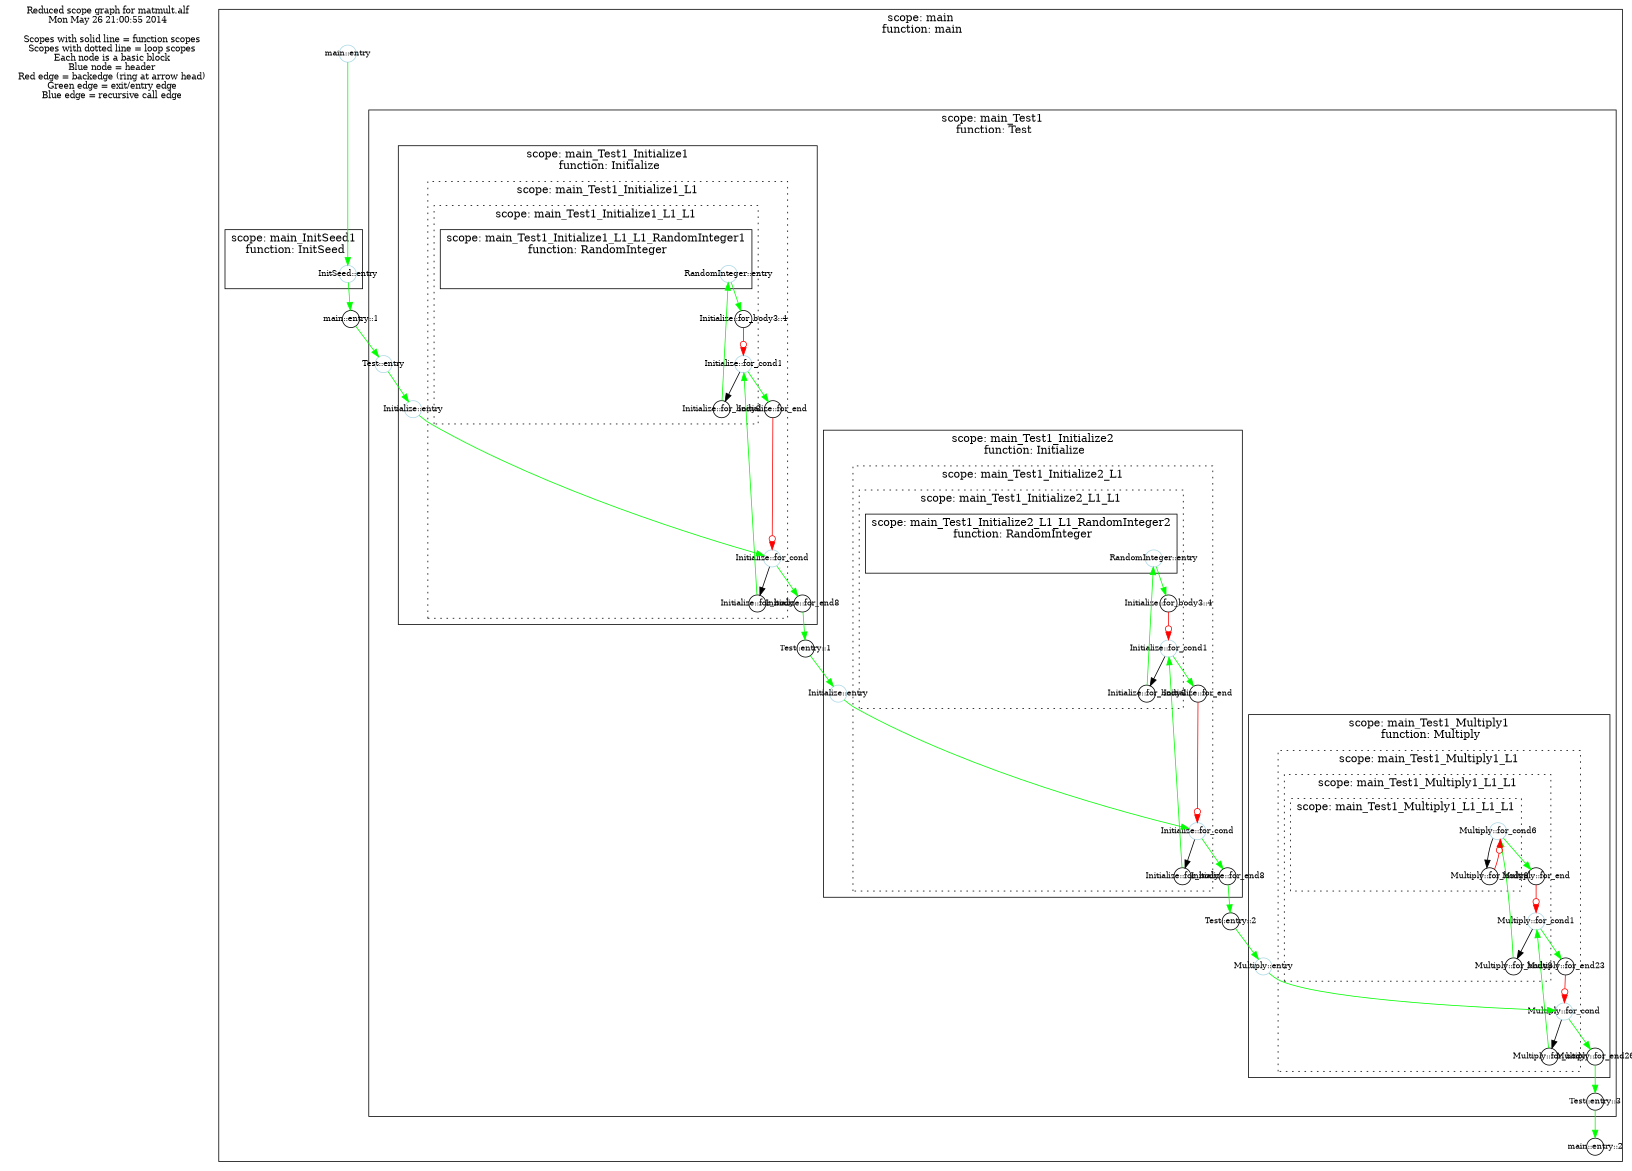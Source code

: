 digraph "" {
   size="11.4,7.8";
   rankdir=TB;
   center=1;
   rotate=0;
   {
   node [shape=plaintext, fontsize=11];
   "Reduced scope graph for matmult.alf\nMon May 26 21:00:55 2014\n\n   Scopes with solid line = function scopes\n   Scopes with dotted line = loop scopes\n   Each node is a basic block\n   Blue node = header\n   Red edge = backedge (ring at arrow head)\n   Green edge = exit/entry edge\n   Blue edge = recursive call edge\n"   }
   subgraph "cluster_main" {
      label= "scope: main\n function: main"
   graph[style=line] 
      /* Nodes */
      node [width=0.3 fixedsize=true shape=circle fontsize=10]
      /* Nodes and edges */
      "main_8"[label="main::entry::2"]
      "main_7"[label="main::entry::1"]
      "main_6"[label="main::entry"] [color="lightblue"]
      /* Internal edges */
      subgraph "cluster_main_InitSeed1" {
         label= "scope: main_InitSeed1\n function: InitSeed"
      graph[style=line] 
         /* Nodes */
         node [width=0.3 fixedsize=true shape=circle fontsize=10]
         /* Nodes and edges */
         "main_InitSeed1_9"[label="InitSeed::entry"] [color="lightblue"]
         /* Internal edges */
      }
      subgraph "cluster_main_Test1" {
         label= "scope: main_Test1\n function: Test"
      graph[style=line] 
         /* Nodes */
         node [width=0.3 fixedsize=true shape=circle fontsize=10]
         /* Nodes and edges */
         "main_Test1_14"[label="Test::entry::3"]
         "main_Test1_11"[label="Test::entry"] [color="lightblue"]
         "main_Test1_12"[label="Test::entry::1"]
         "main_Test1_13"[label="Test::entry::2"]
         /* Internal edges */
         subgraph "cluster_main_Test1_Initialize1" {
            label= "scope: main_Test1_Initialize1\n function: Initialize"
         graph[style=line] 
            /* Nodes */
            node [width=0.3 fixedsize=true shape=circle fontsize=10]
            /* Nodes and edges */
            "main_Test1_Initialize1_15"[label="Initialize::entry"] [color="lightblue"]
            "main_Test1_Initialize1_31"[label="Initialize::for_end8"]
            /* Internal edges */
            subgraph "cluster_main_Test1_Initialize1_L1" {
               label= "scope: main_Test1_Initialize1_L1"
            graph[style=dotted] 
               /* Nodes */
               node [width=0.3 fixedsize=true shape=circle fontsize=10]
               /* Nodes and edges */
               "main_Test1_Initialize1_L1_17"[label="Initialize::for_cond"] [color="lightblue"]
               "main_Test1_Initialize1_L1_27"[label="Initialize::for_end"]
               "main_Test1_Initialize1_L1_18"[label="Initialize::for_body"]
               /* Internal edges */
               "main_Test1_Initialize1_L1_17"->"main_Test1_Initialize1_L1_18" [color="black"]
               "main_Test1_Initialize1_L1_27"->"main_Test1_Initialize1_L1_17" [color="red" arrowhead=normalodot]
               subgraph "cluster_main_Test1_Initialize1_L1_L1" {
                  label= "scope: main_Test1_Initialize1_L1_L1"
               graph[style=dotted] 
                  /* Nodes */
                  node [width=0.3 fixedsize=true shape=circle fontsize=10]
                  /* Nodes and edges */
                  "main_Test1_Initialize1_L1_L1_22"[label="Initialize::for_body3::4"]
                  "main_Test1_Initialize1_L1_L1_20"[label="Initialize::for_cond1"] [color="lightblue"]
                  "main_Test1_Initialize1_L1_L1_21"[label="Initialize::for_body3"]
                  /* Internal edges */
                  "main_Test1_Initialize1_L1_L1_20"->"main_Test1_Initialize1_L1_L1_21" [color="black"]
                  "main_Test1_Initialize1_L1_L1_22"->"main_Test1_Initialize1_L1_L1_20" [color="red" arrowhead=normalodot]
                  subgraph "cluster_main_Test1_Initialize1_L1_L1_RandomInteger1" {
                     label= "scope: main_Test1_Initialize1_L1_L1_RandomInteger1\n function: RandomInteger"
                  graph[style=line] 
                     /* Nodes */
                     node [width=0.3 fixedsize=true shape=circle fontsize=10]
                     /* Nodes and edges */
                     "main_Test1_Initialize1_L1_L1_RandomInteger1_60"[label="RandomInteger::entry"] [color="lightblue"]
                     /* Internal edges */
                  }
               }
            }
         }
         subgraph "cluster_main_Test1_Initialize2" {
            label= "scope: main_Test1_Initialize2\n function: Initialize"
         graph[style=line] 
            /* Nodes */
            node [width=0.3 fixedsize=true shape=circle fontsize=10]
            /* Nodes and edges */
            "main_Test1_Initialize2_15"[label="Initialize::entry"] [color="lightblue"]
            "main_Test1_Initialize2_31"[label="Initialize::for_end8"]
            /* Internal edges */
            subgraph "cluster_main_Test1_Initialize2_L1" {
               label= "scope: main_Test1_Initialize2_L1"
            graph[style=dotted] 
               /* Nodes */
               node [width=0.3 fixedsize=true shape=circle fontsize=10]
               /* Nodes and edges */
               "main_Test1_Initialize2_L1_17"[label="Initialize::for_cond"] [color="lightblue"]
               "main_Test1_Initialize2_L1_27"[label="Initialize::for_end"]
               "main_Test1_Initialize2_L1_18"[label="Initialize::for_body"]
               /* Internal edges */
               "main_Test1_Initialize2_L1_17"->"main_Test1_Initialize2_L1_18" [color="black"]
               "main_Test1_Initialize2_L1_27"->"main_Test1_Initialize2_L1_17" [color="red" arrowhead=normalodot]
               subgraph "cluster_main_Test1_Initialize2_L1_L1" {
                  label= "scope: main_Test1_Initialize2_L1_L1"
               graph[style=dotted] 
                  /* Nodes */
                  node [width=0.3 fixedsize=true shape=circle fontsize=10]
                  /* Nodes and edges */
                  "main_Test1_Initialize2_L1_L1_22"[label="Initialize::for_body3::4"]
                  "main_Test1_Initialize2_L1_L1_20"[label="Initialize::for_cond1"] [color="lightblue"]
                  "main_Test1_Initialize2_L1_L1_21"[label="Initialize::for_body3"]
                  /* Internal edges */
                  "main_Test1_Initialize2_L1_L1_20"->"main_Test1_Initialize2_L1_L1_21" [color="black"]
                  "main_Test1_Initialize2_L1_L1_22"->"main_Test1_Initialize2_L1_L1_20" [color="red" arrowhead=normalodot]
                  subgraph "cluster_main_Test1_Initialize2_L1_L1_RandomInteger2" {
                     label= "scope: main_Test1_Initialize2_L1_L1_RandomInteger2\n function: RandomInteger"
                  graph[style=line] 
                     /* Nodes */
                     node [width=0.3 fixedsize=true shape=circle fontsize=10]
                     /* Nodes and edges */
                     "main_Test1_Initialize2_L1_L1_RandomInteger2_60"[label="RandomInteger::entry"] [color="lightblue"]
                     /* Internal edges */
                  }
               }
            }
         }
         subgraph "cluster_main_Test1_Multiply1" {
            label= "scope: main_Test1_Multiply1\n function: Multiply"
         graph[style=line] 
            /* Nodes */
            node [width=0.3 fixedsize=true shape=circle fontsize=10]
            /* Nodes and edges */
            "main_Test1_Multiply1_32"[label="Multiply::entry"] [color="lightblue"]
            "main_Test1_Multiply1_59"[label="Multiply::for_end26"]
            /* Internal edges */
            subgraph "cluster_main_Test1_Multiply1_L1" {
               label= "scope: main_Test1_Multiply1_L1"
            graph[style=dotted] 
               /* Nodes */
               node [width=0.3 fixedsize=true shape=circle fontsize=10]
               /* Nodes and edges */
               "main_Test1_Multiply1_L1_34"[label="Multiply::for_cond"] [color="lightblue"]
               "main_Test1_Multiply1_L1_35"[label="Multiply::for_body"]
               "main_Test1_Multiply1_L1_55"[label="Multiply::for_end23"]
               /* Internal edges */
               "main_Test1_Multiply1_L1_34"->"main_Test1_Multiply1_L1_35" [color="black"]
               "main_Test1_Multiply1_L1_55"->"main_Test1_Multiply1_L1_34" [color="red" arrowhead=normalodot]
               subgraph "cluster_main_Test1_Multiply1_L1_L1" {
                  label= "scope: main_Test1_Multiply1_L1_L1"
               graph[style=dotted] 
                  /* Nodes */
                  node [width=0.3 fixedsize=true shape=circle fontsize=10]
                  /* Nodes and edges */
                  "main_Test1_Multiply1_L1_L1_38"[label="Multiply::for_body3"]
                  "main_Test1_Multiply1_L1_L1_37"[label="Multiply::for_cond1"] [color="lightblue"]
                  "main_Test1_Multiply1_L1_L1_51"[label="Multiply::for_end"]
                  /* Internal edges */
                  "main_Test1_Multiply1_L1_L1_37"->"main_Test1_Multiply1_L1_L1_38" [color="black"]
                  "main_Test1_Multiply1_L1_L1_51"->"main_Test1_Multiply1_L1_L1_37" [color="red" arrowhead=normalodot]
                  subgraph "cluster_main_Test1_Multiply1_L1_L1_L1" {
                     label= "scope: main_Test1_Multiply1_L1_L1_L1"
                  graph[style=dotted] 
                     /* Nodes */
                     node [width=0.3 fixedsize=true shape=circle fontsize=10]
                     /* Nodes and edges */
                     "main_Test1_Multiply1_L1_L1_L1_41"[label="Multiply::for_cond6"] [color="lightblue"]
                     "main_Test1_Multiply1_L1_L1_L1_42"[label="Multiply::for_body8"]
                     /* Internal edges */
                     "main_Test1_Multiply1_L1_L1_L1_41"->"main_Test1_Multiply1_L1_L1_L1_42" [color="black"]
                     "main_Test1_Multiply1_L1_L1_L1_42"->"main_Test1_Multiply1_L1_L1_L1_41" [color="red" arrowhead=normalodot]
                  }
               }
            }
         }
      }
   }
   /* Exit edge from main*/
      "main_6"->"main_InitSeed1_9" [color="green"]
   /* Exit edge from main*/
      "main_7"->"main_Test1_11" [color="green"]
      /* Exit edge from main_InitSeed1*/
         "main_InitSeed1_9"->"main_7" [color="green"]
      /* Exit edge from main_Test1*/
         "main_Test1_14"->"main_8" [color="green"]
      /* Exit edge from main_Test1*/
         "main_Test1_11"->"main_Test1_Initialize1_15" [color="green"]
      /* Exit edge from main_Test1*/
         "main_Test1_12"->"main_Test1_Initialize2_15" [color="green"]
      /* Exit edge from main_Test1*/
         "main_Test1_13"->"main_Test1_Multiply1_32" [color="green"]
         /* Exit edge from main_Test1_Initialize1*/
            "main_Test1_Initialize1_31"->"main_Test1_12" [color="green"]
         /* Exit edge from main_Test1_Initialize1*/
            "main_Test1_Initialize1_15"->"main_Test1_Initialize1_L1_17" [color="green"]
            /* Exit edge from main_Test1_Initialize1_L1*/
               "main_Test1_Initialize1_L1_18"->"main_Test1_Initialize1_L1_L1_20" [color="green"]
            /* Exit edge from main_Test1_Initialize1_L1*/
               "main_Test1_Initialize1_L1_17"->"main_Test1_Initialize1_31" [color="green"]
               /* Exit edge from main_Test1_Initialize1_L1_L1*/
                  "main_Test1_Initialize1_L1_L1_20"->"main_Test1_Initialize1_L1_27" [color="green"]
               /* Exit edge from main_Test1_Initialize1_L1_L1*/
                  "main_Test1_Initialize1_L1_L1_21"->"main_Test1_Initialize1_L1_L1_RandomInteger1_60" [color="green"]
                  /* Exit edge from main_Test1_Initialize1_L1_L1_RandomInteger1*/
                     "main_Test1_Initialize1_L1_L1_RandomInteger1_60"->"main_Test1_Initialize1_L1_L1_22" [color="green"]
         /* Exit edge from main_Test1_Initialize2*/
            "main_Test1_Initialize2_31"->"main_Test1_13" [color="green"]
         /* Exit edge from main_Test1_Initialize2*/
            "main_Test1_Initialize2_15"->"main_Test1_Initialize2_L1_17" [color="green"]
            /* Exit edge from main_Test1_Initialize2_L1*/
               "main_Test1_Initialize2_L1_18"->"main_Test1_Initialize2_L1_L1_20" [color="green"]
            /* Exit edge from main_Test1_Initialize2_L1*/
               "main_Test1_Initialize2_L1_17"->"main_Test1_Initialize2_31" [color="green"]
               /* Exit edge from main_Test1_Initialize2_L1_L1*/
                  "main_Test1_Initialize2_L1_L1_20"->"main_Test1_Initialize2_L1_27" [color="green"]
               /* Exit edge from main_Test1_Initialize2_L1_L1*/
                  "main_Test1_Initialize2_L1_L1_21"->"main_Test1_Initialize2_L1_L1_RandomInteger2_60" [color="green"]
                  /* Exit edge from main_Test1_Initialize2_L1_L1_RandomInteger2*/
                     "main_Test1_Initialize2_L1_L1_RandomInteger2_60"->"main_Test1_Initialize2_L1_L1_22" [color="green"]
         /* Exit edge from main_Test1_Multiply1*/
            "main_Test1_Multiply1_59"->"main_Test1_14" [color="green"]
         /* Exit edge from main_Test1_Multiply1*/
            "main_Test1_Multiply1_32"->"main_Test1_Multiply1_L1_34" [color="green"]
            /* Exit edge from main_Test1_Multiply1_L1*/
               "main_Test1_Multiply1_L1_35"->"main_Test1_Multiply1_L1_L1_37" [color="green"]
            /* Exit edge from main_Test1_Multiply1_L1*/
               "main_Test1_Multiply1_L1_34"->"main_Test1_Multiply1_59" [color="green"]
               /* Exit edge from main_Test1_Multiply1_L1_L1*/
                  "main_Test1_Multiply1_L1_L1_38"->"main_Test1_Multiply1_L1_L1_L1_41" [color="green"]
               /* Exit edge from main_Test1_Multiply1_L1_L1*/
                  "main_Test1_Multiply1_L1_L1_37"->"main_Test1_Multiply1_L1_55" [color="green"]
                  /* Exit edge from main_Test1_Multiply1_L1_L1_L1*/
                     "main_Test1_Multiply1_L1_L1_L1_41"->"main_Test1_Multiply1_L1_L1_51" [color="green"]
}
